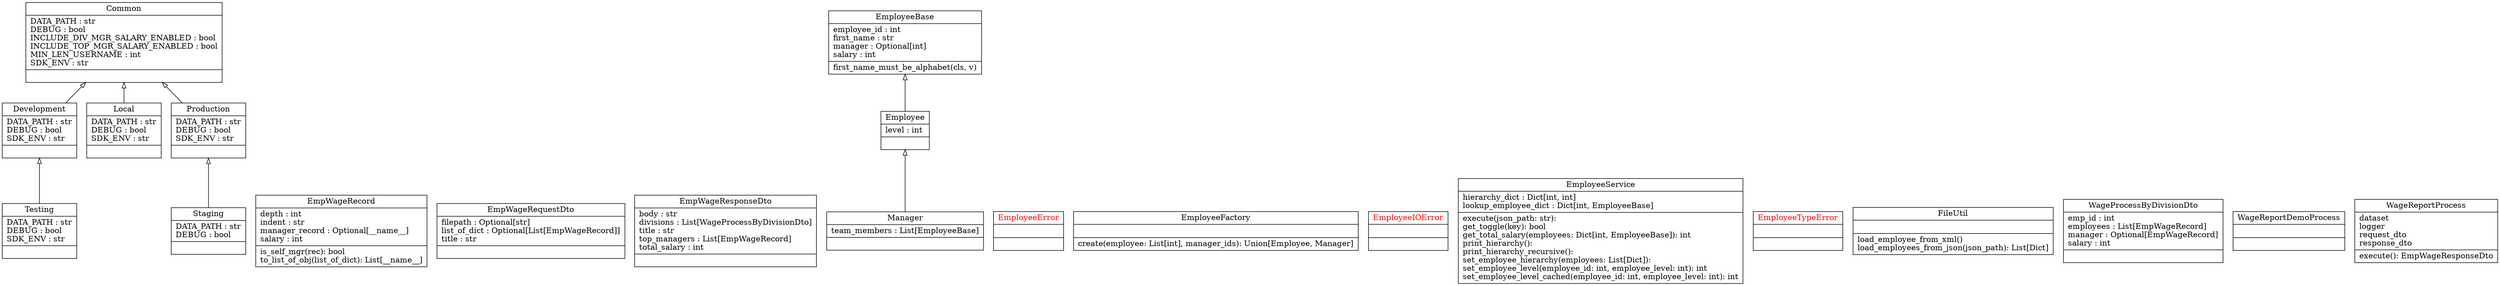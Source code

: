 digraph "classes" {
rankdir=BT
charset="utf-8"
"src.settings.config.Common" [color="black", fontcolor="black", label="{Common|DATA_PATH : str\lDEBUG : bool\lINCLUDE_DIV_MGR_SALARY_ENABLED : bool\lINCLUDE_TOP_MGR_SALARY_ENABLED : bool\lMIN_LEN_USERNAME : int\lSDK_ENV : str\l|}", shape="record", style="solid"];
"src.settings.config.Development" [color="black", fontcolor="black", label="{Development|DATA_PATH : str\lDEBUG : bool\lSDK_ENV : str\l|}", shape="record", style="solid"];
"src.payroll.contracts.reporting.EmpWageRecord.EmpWageRecord" [color="black", fontcolor="black", label="{EmpWageRecord|depth : int\lindent : str\lmanager_record : Optional[__name__]\lsalary : int\l|is_self_mgr(rec): bool\lto_list_of_obj(list_of_dict): List[__name__]\l}", shape="record", style="solid"];
"src.payroll.contracts.reporting.EmpWageRequestDto.EmpWageRequestDto" [color="black", fontcolor="black", label="{EmpWageRequestDto|filepath : Optional[str]\llist_of_dict : Optional[List[EmpWageRecord]]\ltitle : str\l|}", shape="record", style="solid"];
"src.payroll.contracts.reporting.EmpWageResponseDto.EmpWageResponseDto" [color="black", fontcolor="black", label="{EmpWageResponseDto|body : str\ldivisions : List[WageProcessByDivisionDto]\ltitle : str\ltop_managers : List[EmpWageRecord]\ltotal_salary : int\l|}", shape="record", style="solid"];
"src.exam.athena.entity.Employee.Employee" [color="black", fontcolor="black", label="{Employee|level : int\l|}", shape="record", style="solid"];
"src.exam.athena.entity.Employee.EmployeeBase" [color="black", fontcolor="black", label="{EmployeeBase|employee_id : int\lfirst_name : str\lmanager : Optional[int]\lsalary : int\l|first_name_must_be_alphabet(cls, v)\l}", shape="record", style="solid"];
"src.exam.athena.entity.EmployeeError.EmployeeError" [color="black", fontcolor="red", label="{EmployeeError|\l|}", shape="record", style="solid"];
"src.exam.athena.entity.EmployeeFactory.EmployeeFactory" [color="black", fontcolor="black", label="{EmployeeFactory|\l|create(employee: List[int], manager_ids): Union[Employee, Manager]\l}", shape="record", style="solid"];
"src.exam.athena.entity.EmployeeError.EmployeeIOError" [color="black", fontcolor="red", label="{EmployeeIOError|\l|}", shape="record", style="solid"];
"src.exam.athena.service.EmployeeService" [color="black", fontcolor="black", label="{EmployeeService|hierarchy_dict : Dict[int, int]\llookup_employee_dict : Dict[int, EmployeeBase]\l|execute(json_path: str): \lget_toggle(key): bool\lget_total_salary(employees: Dict[int, EmployeeBase]): int\lprint_hierarchy(): \lprint_hierarchy_recursive(): \lset_employee_hierarchy(employees: List[Dict]): \lset_employee_level(employee_id: int, employee_level: int): int\lset_employee_level_cached(employee_id: int, employee_level: int): int\l}", shape="record", style="solid"];
"src.exam.athena.entity.EmployeeError.EmployeeTypeError" [color="black", fontcolor="red", label="{EmployeeTypeError|\l|}", shape="record", style="solid"];
"src.exam.athena.util.FileUtil.FileUtil" [color="black", fontcolor="black", label="{FileUtil|\l|load_employee_from_xml()\lload_employees_from_json(json_path): List[Dict]\l}", shape="record", style="solid"];
"src.settings.config.Local" [color="black", fontcolor="black", label="{Local|DATA_PATH : str\lDEBUG : bool\lSDK_ENV : str\l|}", shape="record", style="solid"];
"src.exam.athena.entity.Employee.Manager" [color="black", fontcolor="black", label="{Manager|team_members : List[EmployeeBase]\l|}", shape="record", style="solid"];
"src.settings.config.Production" [color="black", fontcolor="black", label="{Production|DATA_PATH : str\lDEBUG : bool\lSDK_ENV : str\l|}", shape="record", style="solid"];
"src.settings.config.Staging" [color="black", fontcolor="black", label="{Staging|DATA_PATH : str\lDEBUG : bool\l|}", shape="record", style="solid"];
"src.settings.config.Testing" [color="black", fontcolor="black", label="{Testing|DATA_PATH : str\lDEBUG : bool\lSDK_ENV : str\l|}", shape="record", style="solid"];
"src.payroll.contracts.reporting.WageProcessByDivisionDto.WageProcessByDivisionDto" [color="black", fontcolor="black", label="{WageProcessByDivisionDto|emp_id : int\lemployees : List[EmpWageRecord]\lmanager : Optional[EmpWageRecord]\lsalary : int\l|}", shape="record", style="solid"];
"src.payroll.services.WageReportDemoProcess.WageReportDemoProcess" [color="black", fontcolor="black", label="{WageReportDemoProcess|\l|}", shape="record", style="solid"];
"src.payroll.services.WageReportProcess.WageReportProcess" [color="black", fontcolor="black", label="{WageReportProcess|dataset\llogger\lrequest_dto\lresponse_dto\l|execute(): EmpWageResponseDto\l}", shape="record", style="solid"];
"src.exam.athena.entity.Employee.Employee" -> "src.exam.athena.entity.Employee.EmployeeBase" [arrowhead="empty", arrowtail="none"];
"src.exam.athena.entity.Employee.Manager" -> "src.exam.athena.entity.Employee.Employee" [arrowhead="empty", arrowtail="none"];
"src.settings.config.Development" -> "src.settings.config.Common" [arrowhead="empty", arrowtail="none"];
"src.settings.config.Local" -> "src.settings.config.Common" [arrowhead="empty", arrowtail="none"];
"src.settings.config.Production" -> "src.settings.config.Common" [arrowhead="empty", arrowtail="none"];
"src.settings.config.Staging" -> "src.settings.config.Production" [arrowhead="empty", arrowtail="none"];
"src.settings.config.Testing" -> "src.settings.config.Development" [arrowhead="empty", arrowtail="none"];
}

